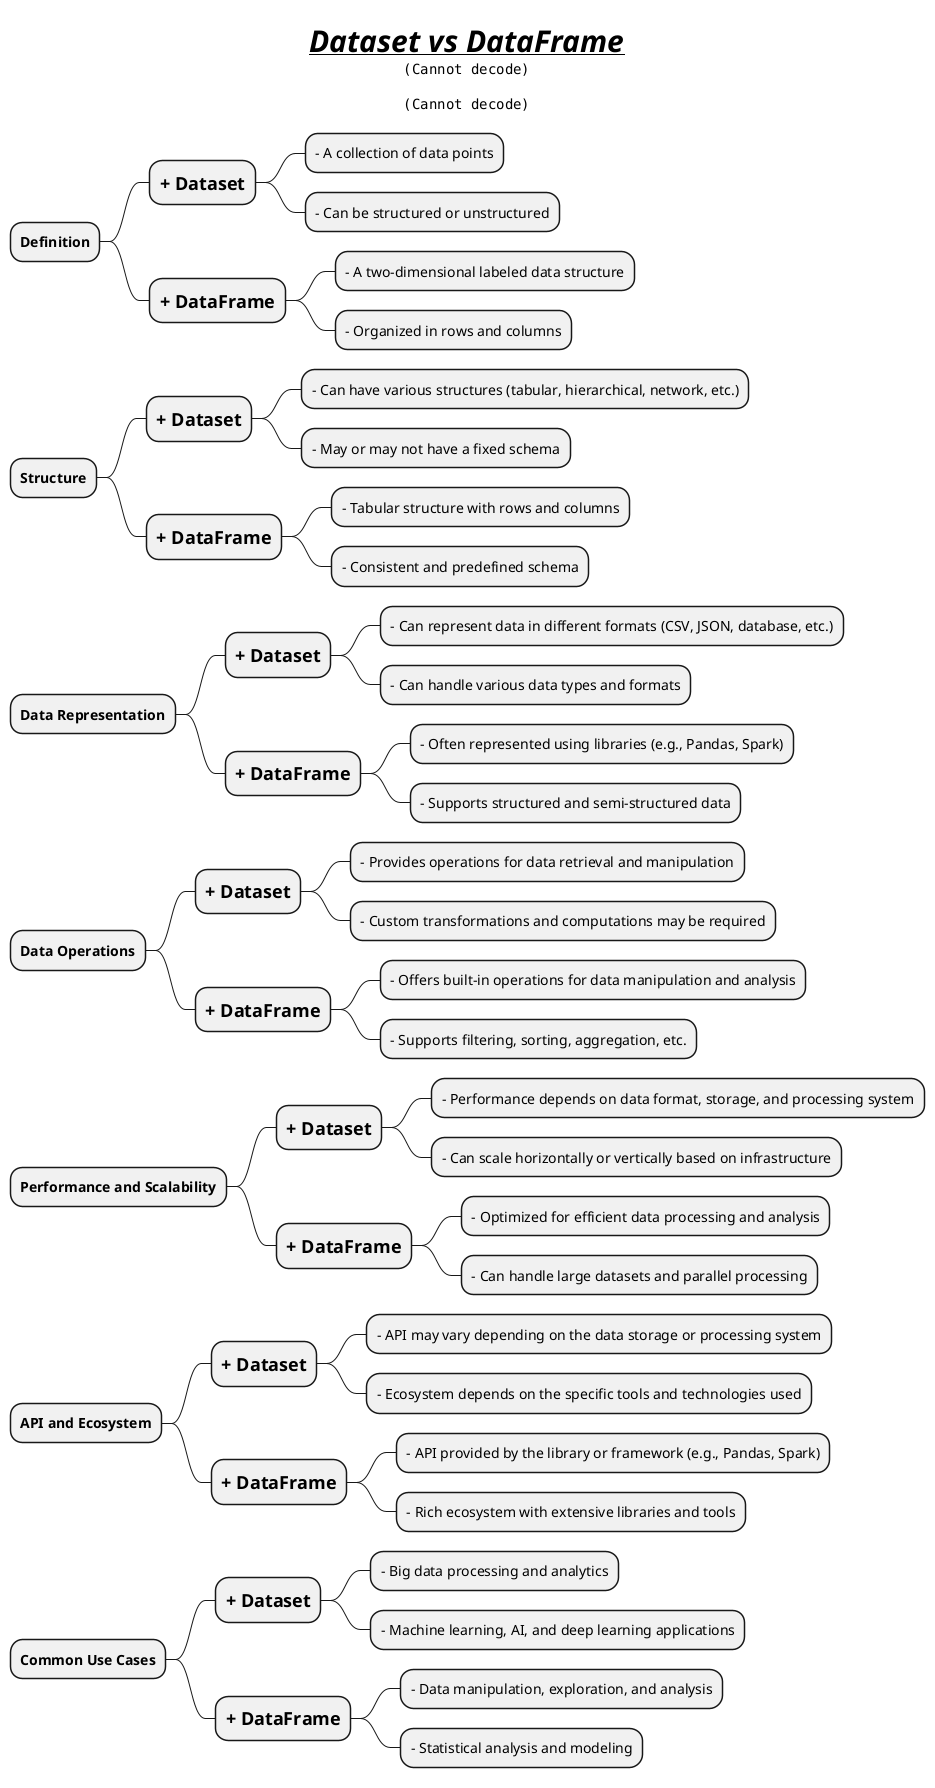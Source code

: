 @startmindmap

title =<b><u><i>Dataset vs DataFrame\n<img:images/img_2.png>\n\n<img:images/img_1.png>

* **Definition**
** =+ Dataset
*** - A collection of data points
*** - Can be structured or unstructured
** =+ DataFrame
*** - A two-dimensional labeled data structure
*** - Organized in rows and columns

* **Structure**
** =+ Dataset
*** - Can have various structures (tabular, hierarchical, network, etc.)
*** - May or may not have a fixed schema
** =+ DataFrame
*** - Tabular structure with rows and columns
*** - Consistent and predefined schema

* **Data Representation**
** =+ Dataset
*** - Can represent data in different formats (CSV, JSON, database, etc.)
*** - Can handle various data types and formats
** =+ DataFrame
*** - Often represented using libraries (e.g., Pandas, Spark)
*** - Supports structured and semi-structured data

* **Data Operations**
** =+ Dataset
*** - Provides operations for data retrieval and manipulation
*** - Custom transformations and computations may be required
** =+ DataFrame
*** - Offers built-in operations for data manipulation and analysis
*** - Supports filtering, sorting, aggregation, etc.

* **Performance and Scalability**
** =+ Dataset
*** - Performance depends on data format, storage, and processing system
*** - Can scale horizontally or vertically based on infrastructure
** =+ DataFrame
*** - Optimized for efficient data processing and analysis
*** - Can handle large datasets and parallel processing

* **API and Ecosystem**
** =+ Dataset
*** - API may vary depending on the data storage or processing system
*** - Ecosystem depends on the specific tools and technologies used
** =+ DataFrame
*** - API provided by the library or framework (e.g., Pandas, Spark)
*** - Rich ecosystem with extensive libraries and tools

* **Common Use Cases**
** =+ Dataset
*** - Big data processing and analytics
*** - Machine learning, AI, and deep learning applications
** =+ DataFrame
*** - Data manipulation, exploration, and analysis
*** - Statistical analysis and modeling

@endmindmap
